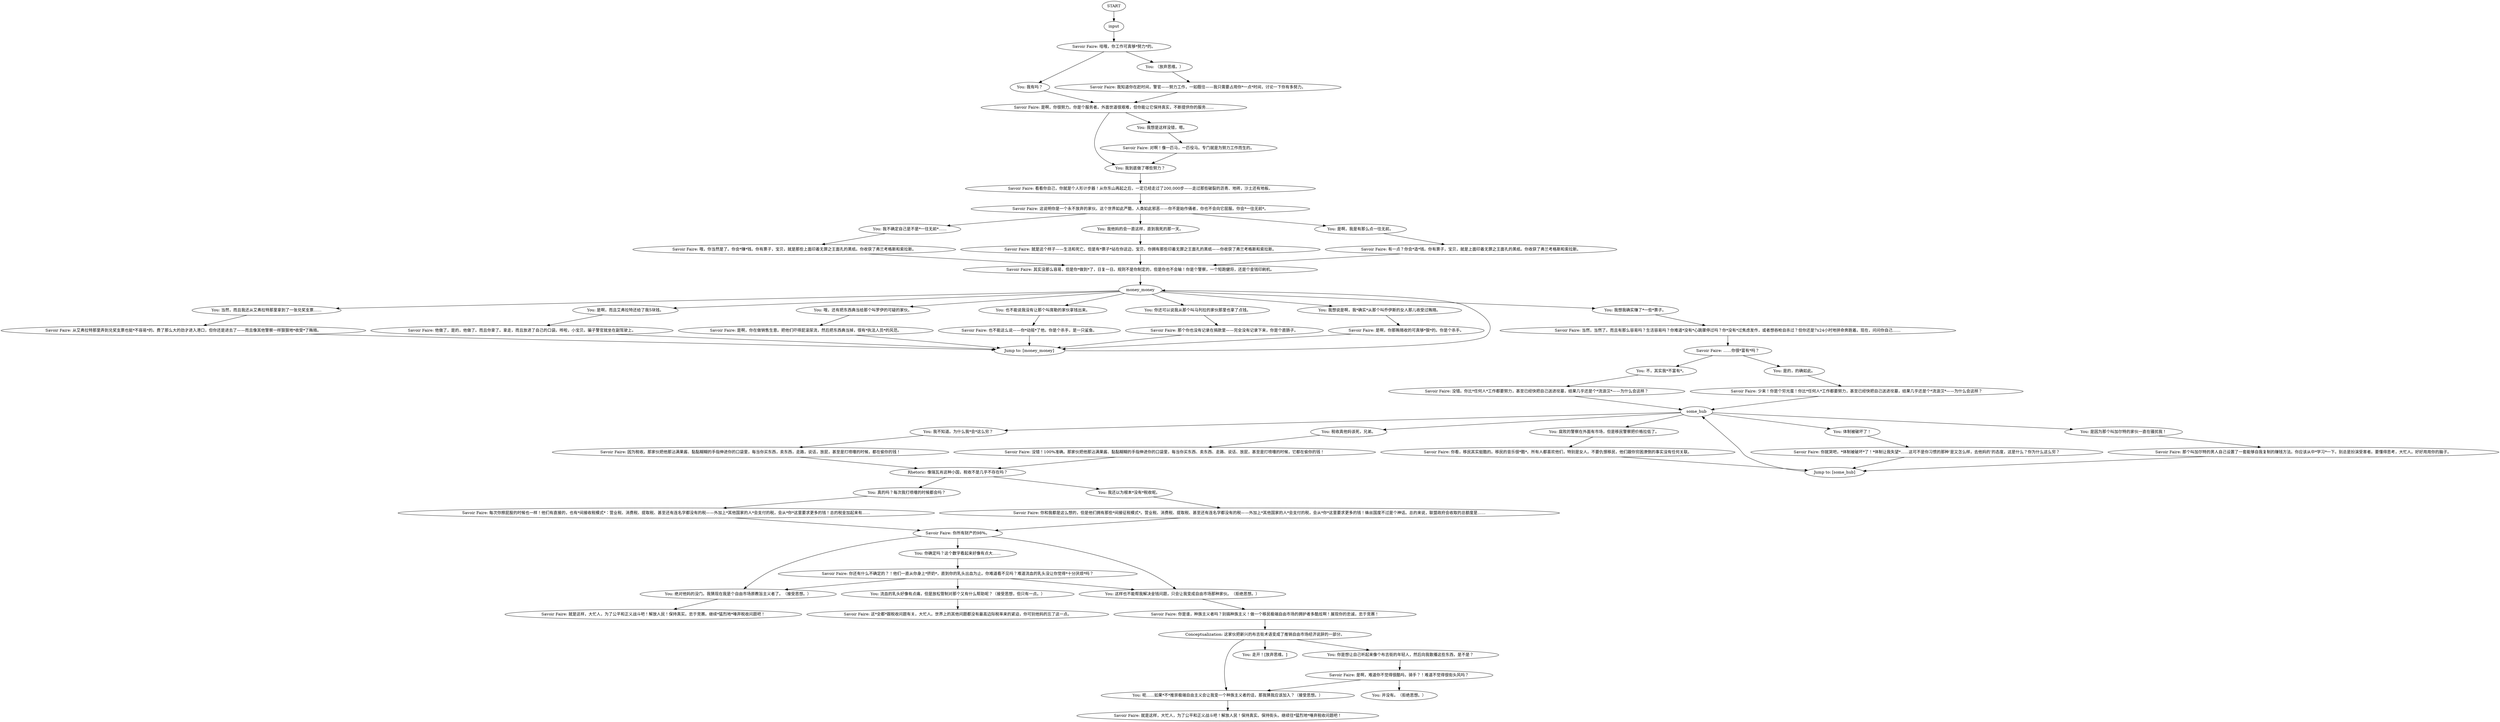# THOUGHT / GOSSAMER STATE
# Savoir Faire convinces you on the merits of being an Ultraliberal -- Gossamer State.
# ==================================================
digraph G {
	  0 [label="START"];
	  1 [label="input"];
	  2 [label="You: 也不能说我没有让那个叫席勒的家伙拿钱出来。"];
	  3 [label="Savoir Faire: 从艾弗拉特那里弄到兑奖支票也挺*不容易*的。费了那么大的劲才进入港口，但你还是进去了——而且像其他警察一样狠狠地*收受*了贿赂。"];
	  4 [label="Savoir Faire: 没错。你比*任何人*工作都要努力，甚至已经快把自己送进坟墓，结果几乎还是个*流浪汉*——为什么会这样？"];
	  5 [label="You: 税收真他妈该死，兄弟。"];
	  6 [label="You: 我到底做了哪些努力？"];
	  7 [label="You: 我不确定自己是不是*一往无前*……"];
	  8 [label="You: 当然，而且我还从艾弗拉特那里拿到了一张兑奖支票……"];
	  9 [label="You: 体制被破坏了！"];
	  10 [label="You: 是啊，而且艾弗拉特还给了我5块钱。"];
	  11 [label="You: 哦，还有把东西典当给那个叫罗伊的可疑的家伙。"];
	  12 [label="Savoir Faire: 那个你也没有记录在捐款里——完全没有记录下来，你是个直肠子。"];
	  13 [label="You: 绝对他妈的没门。我猜现在我是个自由市场原教旨主义者了。（接受思想。）"];
	  14 [label="You: 呃……如果*不*推崇极端自由主义会让我变一个种族主义者的话，那我猜我应该加入？（接受思想。）"];
	  15 [label="You: 走开！[放弃思维。]"];
	  16 [label="Savoir Faire: 对啊！像一匹马，一匹役马。专门就是为努力工作而生的。"];
	  17 [label="Savoir Faire: 其实没那么容易，但是你*做到*了，日复一日。规则不是你制定的，但是你也不会输！你是个警察，一个短跑健将，还是个金钱印刷机。"];
	  18 [label="Savoir Faire: 就是这个样子——生活和死亡。但是有*票子*站在你这边，宝贝，你拥有那些印着无罪之王面孔的黑纸——你收获了弗兰考格斯和索拉斯。"];
	  19 [label="Savoir Faire: 你所有财产的98%。"];
	  20 [label="Savoir Faire: 每次你擦屁股的时候也一样！他们有直接的，也有*间接收税模式*：营业税、消费税、提取税、甚至还有连名字都没有的税——外加上*其他国家的人*会支付的税，会从*你*这里要求更多的钱！总的税金加起来有……"];
	  21 [label="You: 你确定吗？这个数字看起来好像有点大……"];
	  22 [label="You: 并没有。（拒绝思想。）"];
	  23 [label="Savoir Faire: 哇哦，你工作可真够*努力*的。"];
	  24 [label="Savoir Faire: 是啊，你那贿赂收的可真够*狠*的。你是个杀手。"];
	  25 [label="You: 真的吗？每次我打喷嚏的时候都会吗？"];
	  26 [label="You: 这样也不能帮我解决金钱问题，只会让我变成自由市场那种家伙。（拒绝思想。）"];
	  27 [label="Savoir Faire: 他做了，是的，他做了。而且你拿了。拿走，而且放进了自己的口袋。哗啦，小宝贝。骗子警官就坐在副驾驶上。"];
	  28 [label="You: 我有吗？"];
	  29 [label="some_hub"];
	  30 [label="Savoir Faire: 那个叫加尔特的男人自己设置了一套能够自我复制的赚钱方法。你应该从中*学习*一下。别总是扮演受害者。要懂得思考，大忙人。好好用用你的脑子。"];
	  31 [label="You: 我还以为根本*没有*税收呢。"];
	  32 [label="Savoir Faire: 就是这样，大忙人，为了公平和正义战斗吧！解放人民！保持真实。保持街头。继续往*猛烈地*唾弃税收问题吧！"];
	  33 [label="You: 我想是这样没错，嗯。"];
	  34 [label="You: 我他妈的会一直这样，直到我死的那一天。"];
	  35 [label="Savoir Faire: 是啊，你很努力。你是个服务者。外面世道很艰难，但你能让它保持真实，不断提供你的服务……"];
	  36 [label="Savoir Faire: 哦，你当然是了。你会*赚*钱。你有票子，宝贝，就是那些上面印着无罪之王面孔的黑纸。你收获了弗兰考格斯和索拉斯。"];
	  37 [label="You: 我想我确实赚了*一些*票子。"];
	  38 [label="Savoir Faire: 少来！你是个穷光蛋！你比*任何人*工作都要努力，甚至已经快把自己送进坟墓，结果几乎还是个*流浪汉*——为什么会这样？"];
	  39 [label="Savoir Faire: 没错！100%准确。那家伙把他那沾满果酱、黏黏糊糊的手指伸进你的口袋里，每当你买东西、卖东西、走路、说话、放屁，甚至是打喷嚏的时候，它都在偷你的钱！"];
	  40 [label="Rhetoric: 像瑞瓦肖这种小国，税收不是几乎不存在吗？"];
	  41 [label="Savoir Faire: 这说明你是一个永不放弃的家伙。这个世界如此严酷，人类如此邪恶——你不是始作俑者，你也不会向它屈服。你会*一往无前*。"];
	  42 [label="You: 你还可以说我从那个叫马列拉的家伙那里也拿了点钱。"];
	  43 [label="Savoir Faire: ……你很*富有*吗？"];
	  44 [label="You: 我不知道。为什么我*会*这么穷？"];
	  45 [label="Savoir Faire: 就是这样，大忙人，为了公平和正义战斗吧！解放人民！保持真实。忠于竞赛。继续*猛烈地*唾弃税收问题吧！"];
	  46 [label="You: 你是想让自己听起来像个布吉街的年轻人，然后向我散播这些东西，是不是？"];
	  47 [label="You: 是因为那个叫加尔特的家伙一直在骚扰我！"];
	  48 [label="You: 腐败的警察在外面有市场，但是移民警察把价格拉低了。"];
	  49 [label="Jump to: [some_hub]"];
	  51 [label="Savoir Faire: 因为税收。那家伙把他那沾满果酱、黏黏糊糊的手指伸进你的口袋里，每当你买东西，卖东西，走路，说话，放屁，甚至是打喷嚏的时候，都在偷你的钱！"];
	  52 [label="You: 流血的乳头好像有点痛，但是放松管制对那个又有什么帮助呢？（接受思想，但只有一点。）"];
	  53 [label="Savoir Faire: 这*全都*跟税收问题有关，大忙人。世界上的其他问题都没有最高边际税率来的紧迫，你可别他妈的忘了这一点。"];
	  54 [label="Savoir Faire: 是啊，难道你不觉得很酷吗，骑手？！难道不觉得很街头风吗？"];
	  55 [label="Savoir Faire: 我知道你在赶时间，警官——努力工作，一如既往——我只需要占用你*一点*时间，讨论一下你有多努力。"];
	  56 [label="Savoir Faire: 看看你自己，你就是个人形计步器！从你东山再起之后，一定已经走过了200,000步——走过那些破裂的沥青、地砖，沙土还有地板。"];
	  57 [label="Savoir Faire: 有一点？你会*造*钱。你有票子，宝贝，就是上面印着无罪之王面孔的黑纸。你收获了弗兰考格斯和索拉斯。"];
	  58 [label="Savoir Faire: 你是谁，种族主义者吗？别搞种族主义！做一个移民极端自由市场的拥护者多酷炫啊！展现你的忠诚，忠于竞赛！"];
	  59 [label="money_money"];
	  60 [label="You: 不，其实我*不富有*。"];
	  61 [label="You: （放弃思维。）"];
	  62 [label="Savoir Faire: 你还有什么不确定的？！他们一直从你身上*挤奶*，直到你的乳头出血为止。你难道看不见吗？难道流血的乳头没让你觉得*十分厌烦*吗？"];
	  63 [label="Savoir Faire: 你看，移民其实挺酷的。移民的音乐很*酷*。所有人都喜欢他们，特别是女人。不要仇恨移民，他们跟你穷困潦倒的事实没有任何关联。"];
	  64 [label="Conceptualization: 这家伙把新兴的布吉街术语变成了推销自由市场经济说辞的一部分。"];
	  65 [label="Jump to: [money_money]"];
	  66 [label="Savoir Faire: 是啊，你在做销售生意。把他们吓得屁滚尿流，然后把东西典当掉，很有*执法人员*的风范。"];
	  67 [label="Savoir Faire: 你就哭吧，*体制被破坏*了！*体制让我失望*……这可不是你习惯的那种‘是又怎么样，去他妈的’的态度，这是什么？你为什么这么穷？"];
	  68 [label="You: 是啊，我是有那么点一往无前。"];
	  69 [label="You: 我想说是啊，我*确实*从那个叫乔伊斯的女人那儿收受过贿赂。"];
	  70 [label="Savoir Faire: 也不能这么说——你*动摇*了他。你是个杀手，是一只鲨鱼。"];
	  71 [label="Savoir Faire: 当然，当然了。而且有那么容易吗？生活容易吗？你难道*没有*心跳骤停过吗？你*没有*过焦虑发作，或者想吞枪自杀过？但你还是7x24小时地拼命奔跑着。现在，问问你自己……"];
	  72 [label="You: 是的，的确如此。"];
	  73 [label="Savoir Faire: 你和我都是这么想的，但是他们拥有那些*间接征税模式*。营业税、消费税、提取税、甚至还有连名字都没有的税——外加上*其他国家的人*会支付的税，会从*你*这里要求更多的钱！蛛丝国度不过是个神话。总的来说，联盟政府会收取的总额度是……"];
	  0 -> 1
	  1 -> 23
	  2 -> 70
	  3 -> 65
	  4 -> 29
	  5 -> 39
	  6 -> 56
	  7 -> 36
	  8 -> 3
	  9 -> 67
	  10 -> 27
	  11 -> 66
	  12 -> 65
	  13 -> 45
	  14 -> 32
	  16 -> 6
	  17 -> 59
	  18 -> 17
	  19 -> 21
	  19 -> 26
	  19 -> 13
	  20 -> 19
	  21 -> 62
	  23 -> 28
	  23 -> 61
	  24 -> 65
	  25 -> 20
	  26 -> 58
	  27 -> 65
	  28 -> 35
	  29 -> 5
	  29 -> 9
	  29 -> 44
	  29 -> 47
	  29 -> 48
	  30 -> 49
	  31 -> 73
	  33 -> 16
	  34 -> 18
	  35 -> 33
	  35 -> 6
	  36 -> 17
	  37 -> 71
	  38 -> 29
	  39 -> 40
	  40 -> 25
	  40 -> 31
	  41 -> 34
	  41 -> 68
	  41 -> 7
	  42 -> 12
	  43 -> 72
	  43 -> 60
	  44 -> 51
	  46 -> 54
	  47 -> 30
	  48 -> 63
	  49 -> 29
	  51 -> 40
	  52 -> 53
	  54 -> 14
	  54 -> 22
	  55 -> 35
	  56 -> 41
	  57 -> 17
	  58 -> 64
	  59 -> 2
	  59 -> 69
	  59 -> 37
	  59 -> 8
	  59 -> 10
	  59 -> 42
	  59 -> 11
	  60 -> 4
	  61 -> 55
	  62 -> 26
	  62 -> 52
	  62 -> 13
	  63 -> 49
	  64 -> 46
	  64 -> 14
	  64 -> 15
	  65 -> 59
	  66 -> 65
	  67 -> 49
	  68 -> 57
	  69 -> 24
	  70 -> 65
	  71 -> 43
	  72 -> 38
	  73 -> 19
}

